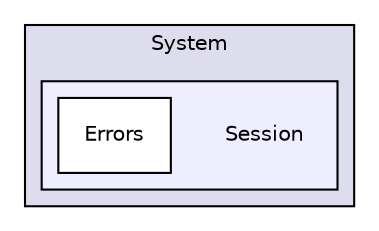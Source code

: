 digraph G {
  compound=true
  node [ fontsize=10, fontname="Helvetica"];
  edge [ labelfontsize=9, labelfontname="Helvetica"];
  subgraph clusterdir_85e3a9d6cca60bb712cf84b739e6b005 {
    graph [ bgcolor="#ddddee", pencolor="black", label="System" fontname="Helvetica", fontsize=10, URL="dir_85e3a9d6cca60bb712cf84b739e6b005.html"]
  subgraph clusterdir_6d4b997853a0c7fedc048884e6f5134e {
    graph [ bgcolor="#eeeeff", pencolor="black", label="" URL="dir_6d4b997853a0c7fedc048884e6f5134e.html"];
    dir_6d4b997853a0c7fedc048884e6f5134e [shape=plaintext label="Session"];
    dir_d816ef92c25a988bf3e12243f09d7c94 [shape=box label="Errors" color="black" fillcolor="white" style="filled" URL="dir_d816ef92c25a988bf3e12243f09d7c94.html"];
  }
  }
}
